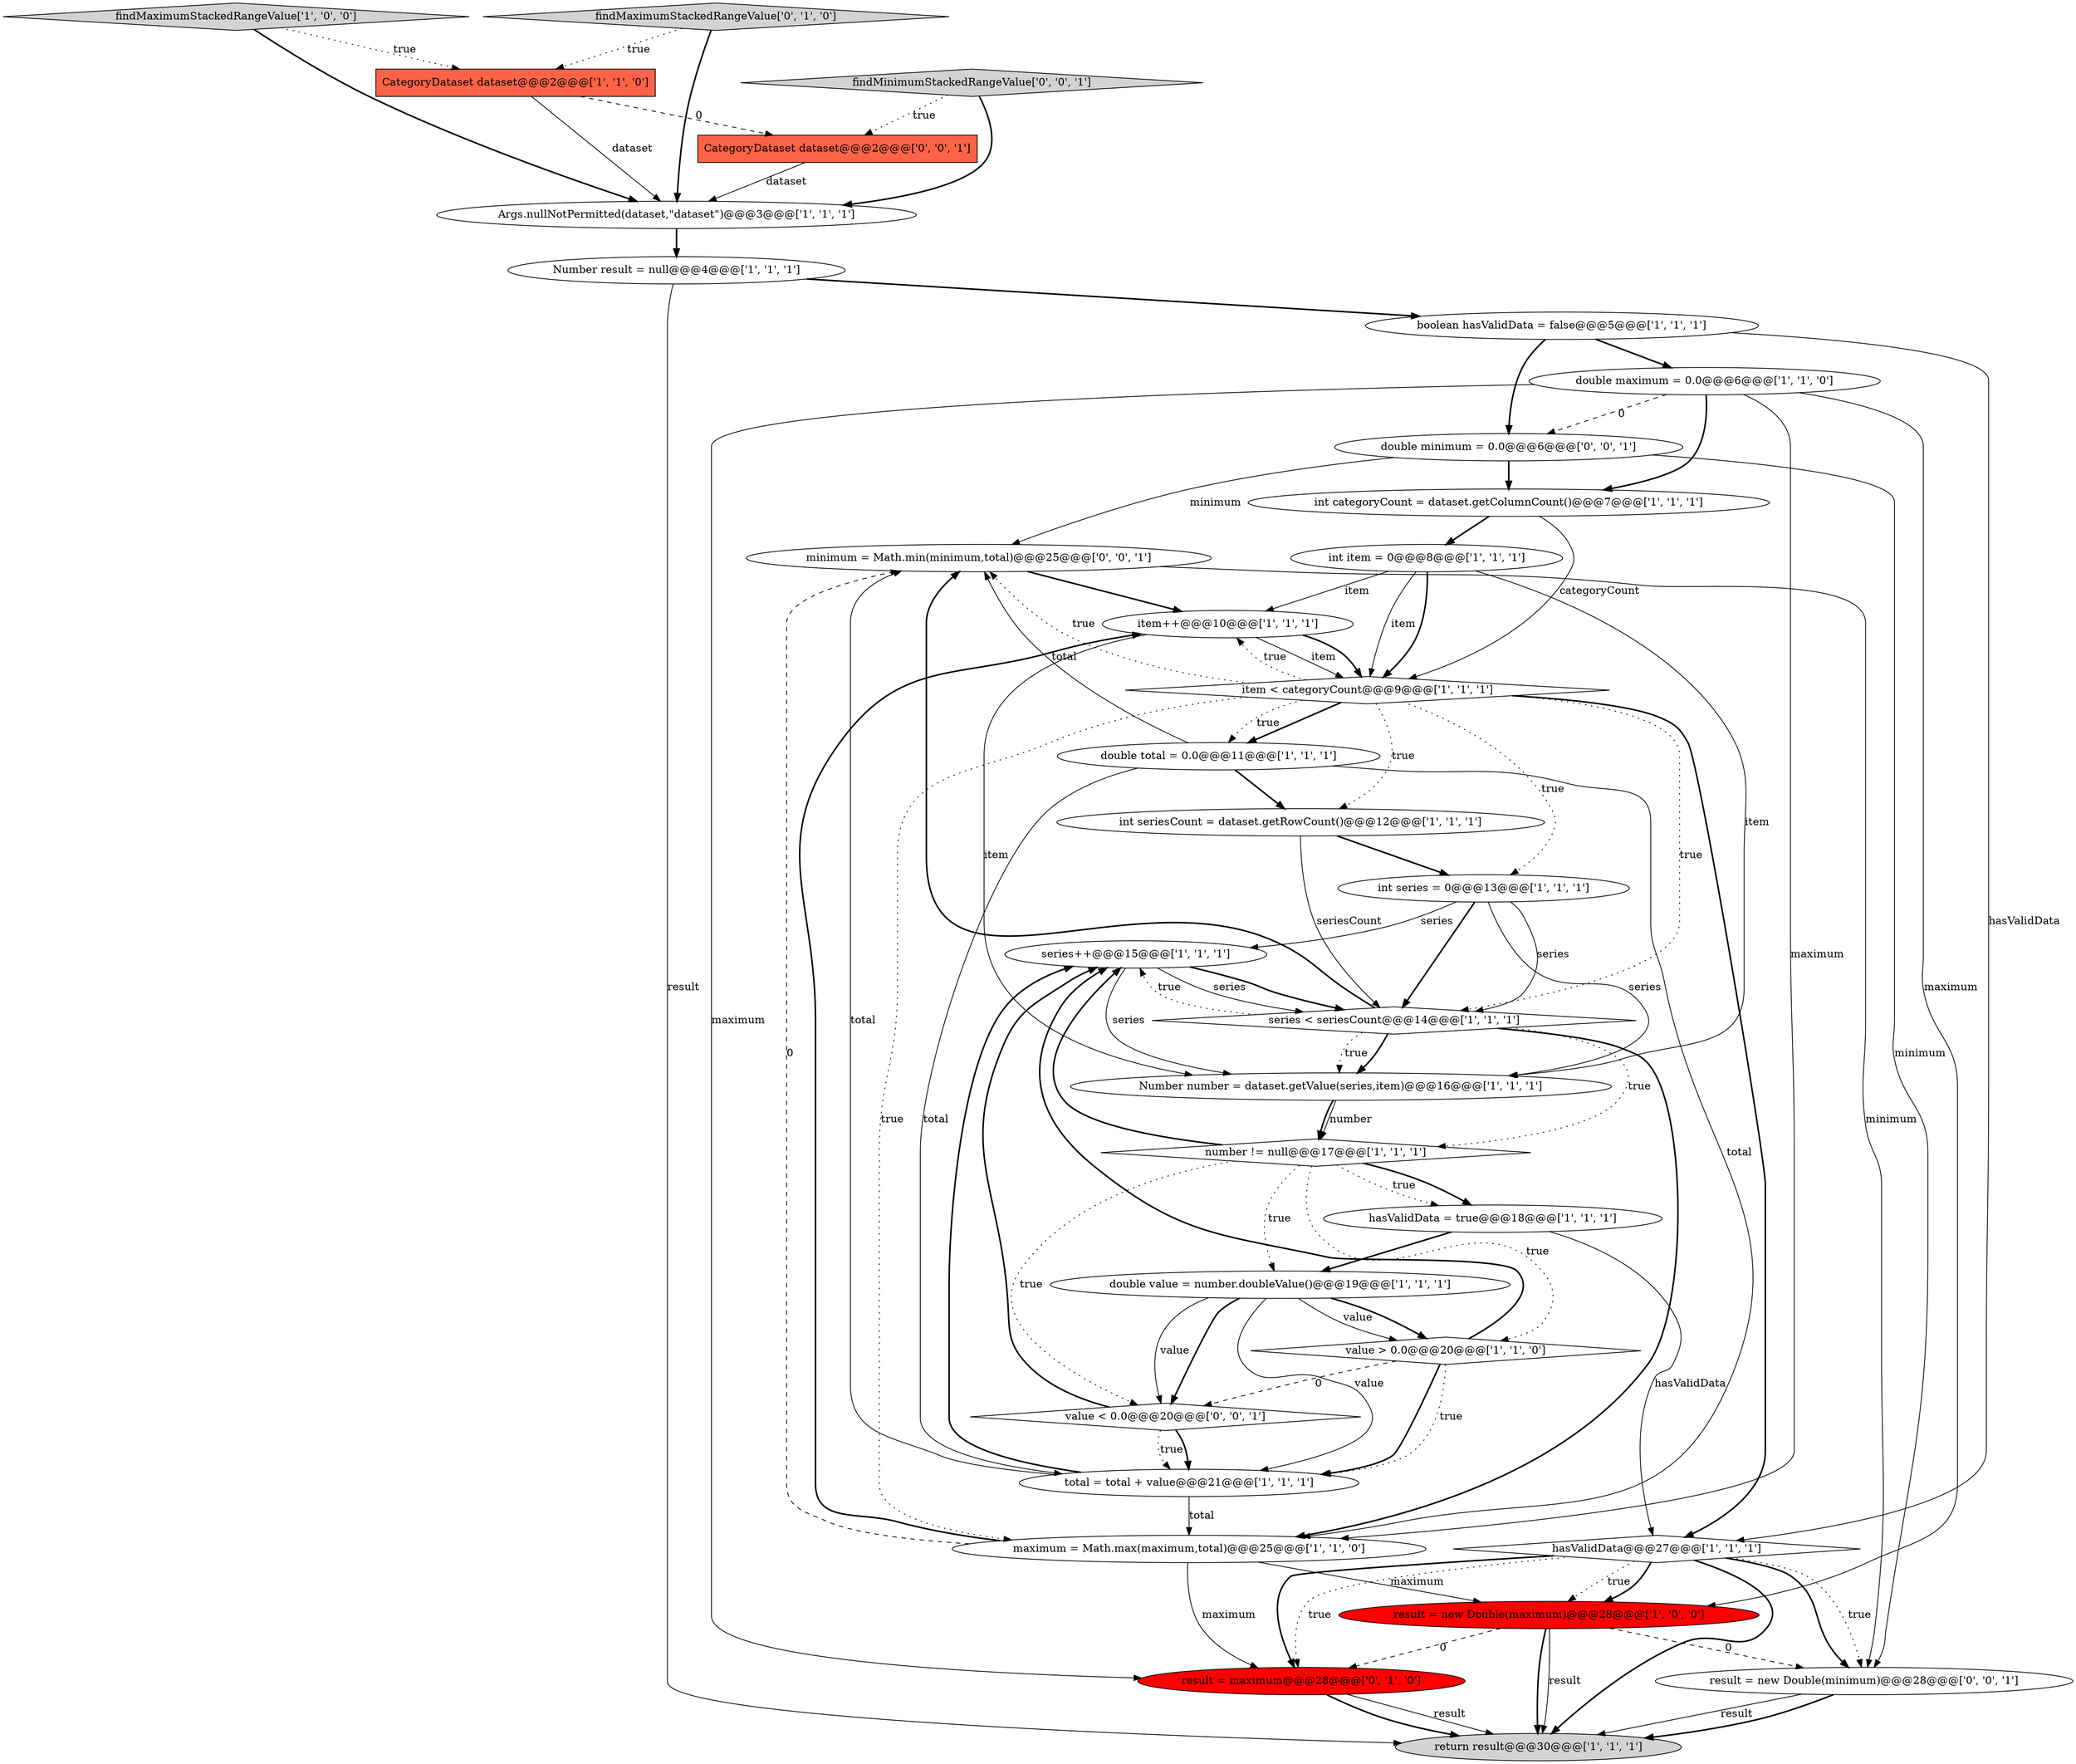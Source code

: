 digraph {
6 [style = filled, label = "findMaximumStackedRangeValue['1', '0', '0']", fillcolor = lightgray, shape = diamond image = "AAA0AAABBB1BBB"];
3 [style = filled, label = "double value = number.doubleValue()@@@19@@@['1', '1', '1']", fillcolor = white, shape = ellipse image = "AAA0AAABBB1BBB"];
19 [style = filled, label = "result = new Double(maximum)@@@28@@@['1', '0', '0']", fillcolor = red, shape = ellipse image = "AAA1AAABBB1BBB"];
26 [style = filled, label = "result = maximum@@@28@@@['0', '1', '0']", fillcolor = red, shape = ellipse image = "AAA1AAABBB2BBB"];
28 [style = filled, label = "double minimum = 0.0@@@6@@@['0', '0', '1']", fillcolor = white, shape = ellipse image = "AAA0AAABBB3BBB"];
0 [style = filled, label = "return result@@@30@@@['1', '1', '1']", fillcolor = lightgray, shape = ellipse image = "AAA0AAABBB1BBB"];
8 [style = filled, label = "item++@@@10@@@['1', '1', '1']", fillcolor = white, shape = ellipse image = "AAA0AAABBB1BBB"];
4 [style = filled, label = "boolean hasValidData = false@@@5@@@['1', '1', '1']", fillcolor = white, shape = ellipse image = "AAA0AAABBB1BBB"];
17 [style = filled, label = "maximum = Math.max(maximum,total)@@@25@@@['1', '1', '0']", fillcolor = white, shape = ellipse image = "AAA0AAABBB1BBB"];
21 [style = filled, label = "item < categoryCount@@@9@@@['1', '1', '1']", fillcolor = white, shape = diamond image = "AAA0AAABBB1BBB"];
27 [style = filled, label = "minimum = Math.min(minimum,total)@@@25@@@['0', '0', '1']", fillcolor = white, shape = ellipse image = "AAA0AAABBB3BBB"];
24 [style = filled, label = "Number result = null@@@4@@@['1', '1', '1']", fillcolor = white, shape = ellipse image = "AAA0AAABBB1BBB"];
11 [style = filled, label = "double total = 0.0@@@11@@@['1', '1', '1']", fillcolor = white, shape = ellipse image = "AAA0AAABBB1BBB"];
25 [style = filled, label = "findMaximumStackedRangeValue['0', '1', '0']", fillcolor = lightgray, shape = diamond image = "AAA0AAABBB2BBB"];
30 [style = filled, label = "result = new Double(minimum)@@@28@@@['0', '0', '1']", fillcolor = white, shape = ellipse image = "AAA0AAABBB3BBB"];
10 [style = filled, label = "value > 0.0@@@20@@@['1', '1', '0']", fillcolor = white, shape = diamond image = "AAA0AAABBB1BBB"];
9 [style = filled, label = "hasValidData = true@@@18@@@['1', '1', '1']", fillcolor = white, shape = ellipse image = "AAA0AAABBB1BBB"];
13 [style = filled, label = "series++@@@15@@@['1', '1', '1']", fillcolor = white, shape = ellipse image = "AAA0AAABBB1BBB"];
1 [style = filled, label = "number != null@@@17@@@['1', '1', '1']", fillcolor = white, shape = diamond image = "AAA0AAABBB1BBB"];
18 [style = filled, label = "int item = 0@@@8@@@['1', '1', '1']", fillcolor = white, shape = ellipse image = "AAA0AAABBB1BBB"];
7 [style = filled, label = "Number number = dataset.getValue(series,item)@@@16@@@['1', '1', '1']", fillcolor = white, shape = ellipse image = "AAA0AAABBB1BBB"];
14 [style = filled, label = "Args.nullNotPermitted(dataset,\"dataset\")@@@3@@@['1', '1', '1']", fillcolor = white, shape = ellipse image = "AAA0AAABBB1BBB"];
20 [style = filled, label = "double maximum = 0.0@@@6@@@['1', '1', '0']", fillcolor = white, shape = ellipse image = "AAA0AAABBB1BBB"];
23 [style = filled, label = "hasValidData@@@27@@@['1', '1', '1']", fillcolor = white, shape = diamond image = "AAA0AAABBB1BBB"];
22 [style = filled, label = "int series = 0@@@13@@@['1', '1', '1']", fillcolor = white, shape = ellipse image = "AAA0AAABBB1BBB"];
29 [style = filled, label = "CategoryDataset dataset@@@2@@@['0', '0', '1']", fillcolor = tomato, shape = box image = "AAA0AAABBB3BBB"];
32 [style = filled, label = "value < 0.0@@@20@@@['0', '0', '1']", fillcolor = white, shape = diamond image = "AAA0AAABBB3BBB"];
12 [style = filled, label = "series < seriesCount@@@14@@@['1', '1', '1']", fillcolor = white, shape = diamond image = "AAA0AAABBB1BBB"];
16 [style = filled, label = "CategoryDataset dataset@@@2@@@['1', '1', '0']", fillcolor = tomato, shape = box image = "AAA0AAABBB1BBB"];
31 [style = filled, label = "findMinimumStackedRangeValue['0', '0', '1']", fillcolor = lightgray, shape = diamond image = "AAA0AAABBB3BBB"];
15 [style = filled, label = "int categoryCount = dataset.getColumnCount()@@@7@@@['1', '1', '1']", fillcolor = white, shape = ellipse image = "AAA0AAABBB1BBB"];
2 [style = filled, label = "int seriesCount = dataset.getRowCount()@@@12@@@['1', '1', '1']", fillcolor = white, shape = ellipse image = "AAA0AAABBB1BBB"];
5 [style = filled, label = "total = total + value@@@21@@@['1', '1', '1']", fillcolor = white, shape = ellipse image = "AAA0AAABBB1BBB"];
14->24 [style = bold, label=""];
21->12 [style = dotted, label="true"];
3->10 [style = solid, label="value"];
7->1 [style = solid, label="number"];
11->5 [style = solid, label="total"];
21->11 [style = dotted, label="true"];
21->8 [style = dotted, label="true"];
18->7 [style = solid, label="item"];
21->27 [style = dotted, label="true"];
25->14 [style = bold, label=""];
1->13 [style = bold, label=""];
22->12 [style = solid, label="series"];
12->7 [style = bold, label=""];
1->3 [style = dotted, label="true"];
18->21 [style = solid, label="item"];
19->30 [style = dashed, label="0"];
10->32 [style = dashed, label="0"];
8->7 [style = solid, label="item"];
4->23 [style = solid, label="hasValidData"];
13->12 [style = solid, label="series"];
20->15 [style = bold, label=""];
20->17 [style = solid, label="maximum"];
17->27 [style = dashed, label="0"];
31->14 [style = bold, label=""];
7->1 [style = bold, label=""];
29->14 [style = solid, label="dataset"];
23->30 [style = bold, label=""];
8->21 [style = solid, label="item"];
18->8 [style = solid, label="item"];
21->22 [style = dotted, label="true"];
22->7 [style = solid, label="series"];
21->17 [style = dotted, label="true"];
32->5 [style = dotted, label="true"];
24->0 [style = solid, label="result"];
23->19 [style = dotted, label="true"];
20->19 [style = solid, label="maximum"];
1->32 [style = dotted, label="true"];
3->32 [style = solid, label="value"];
3->10 [style = bold, label=""];
26->0 [style = bold, label=""];
27->30 [style = solid, label="minimum"];
13->12 [style = bold, label=""];
21->11 [style = bold, label=""];
30->0 [style = solid, label="result"];
31->29 [style = dotted, label="true"];
12->7 [style = dotted, label="true"];
27->8 [style = bold, label=""];
21->23 [style = bold, label=""];
17->8 [style = bold, label=""];
16->14 [style = solid, label="dataset"];
2->12 [style = solid, label="seriesCount"];
1->10 [style = dotted, label="true"];
11->27 [style = solid, label="total"];
12->17 [style = bold, label=""];
21->2 [style = dotted, label="true"];
28->30 [style = solid, label="minimum"];
23->0 [style = bold, label=""];
1->9 [style = bold, label=""];
19->0 [style = bold, label=""];
26->0 [style = solid, label="result"];
22->13 [style = solid, label="series"];
12->13 [style = dotted, label="true"];
10->5 [style = bold, label=""];
19->0 [style = solid, label="result"];
19->26 [style = dashed, label="0"];
10->13 [style = bold, label=""];
5->13 [style = bold, label=""];
23->19 [style = bold, label=""];
1->9 [style = dotted, label="true"];
4->20 [style = bold, label=""];
9->3 [style = bold, label=""];
30->0 [style = bold, label=""];
18->21 [style = bold, label=""];
3->5 [style = solid, label="value"];
17->19 [style = solid, label="maximum"];
12->27 [style = bold, label=""];
25->16 [style = dotted, label="true"];
32->5 [style = bold, label=""];
15->21 [style = solid, label="categoryCount"];
28->15 [style = bold, label=""];
20->28 [style = dashed, label="0"];
23->26 [style = bold, label=""];
12->1 [style = dotted, label="true"];
23->30 [style = dotted, label="true"];
17->26 [style = solid, label="maximum"];
5->27 [style = solid, label="total"];
11->17 [style = solid, label="total"];
10->5 [style = dotted, label="true"];
15->18 [style = bold, label=""];
11->2 [style = bold, label=""];
4->28 [style = bold, label=""];
6->14 [style = bold, label=""];
28->27 [style = solid, label="minimum"];
24->4 [style = bold, label=""];
23->26 [style = dotted, label="true"];
22->12 [style = bold, label=""];
5->17 [style = solid, label="total"];
9->23 [style = solid, label="hasValidData"];
20->26 [style = solid, label="maximum"];
16->29 [style = dashed, label="0"];
8->21 [style = bold, label=""];
13->7 [style = solid, label="series"];
2->22 [style = bold, label=""];
3->32 [style = bold, label=""];
32->13 [style = bold, label=""];
6->16 [style = dotted, label="true"];
}
